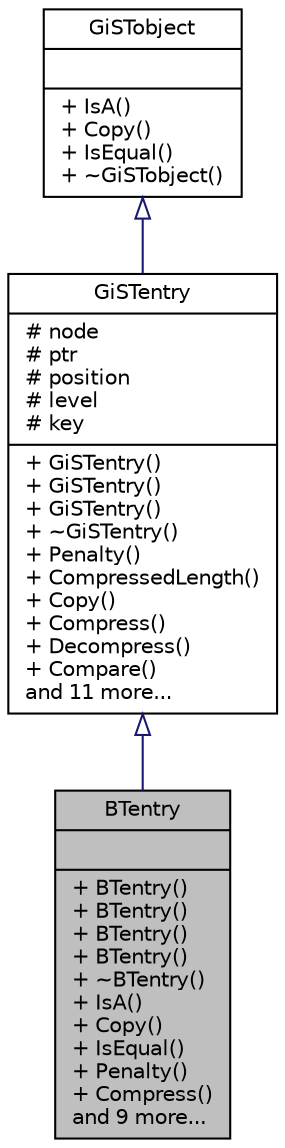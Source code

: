 digraph "BTentry"
{
 // INTERACTIVE_SVG=YES
 // LATEX_PDF_SIZE
  edge [fontname="Helvetica",fontsize="10",labelfontname="Helvetica",labelfontsize="10"];
  node [fontname="Helvetica",fontsize="10",shape=record];
  Node1 [label="{BTentry\n||+ BTentry()\l+ BTentry()\l+ BTentry()\l+ BTentry()\l+ ~BTentry()\l+ IsA()\l+ Copy()\l+ IsEqual()\l+ Penalty()\l+ Compress()\land 9 more...\l}",height=0.2,width=0.4,color="black", fillcolor="grey75", style="filled", fontcolor="black",tooltip=" "];
  Node2 -> Node1 [dir="back",color="midnightblue",fontsize="10",style="solid",arrowtail="onormal",fontname="Helvetica"];
  Node2 [label="{GiSTentry\n|# node\l# ptr\l# position\l# level\l# key\l|+ GiSTentry()\l+ GiSTentry()\l+ GiSTentry()\l+ ~GiSTentry()\l+ Penalty()\l+ CompressedLength()\l+ Copy()\l+ Compress()\l+ Decompress()\l+ Compare()\land 11 more...\l}",height=0.2,width=0.4,color="black", fillcolor="white", style="filled",URL="$classGiSTentry.html",tooltip=" "];
  Node3 -> Node2 [dir="back",color="midnightblue",fontsize="10",style="solid",arrowtail="onormal",fontname="Helvetica"];
  Node3 [label="{GiSTobject\n||+ IsA()\l+ Copy()\l+ IsEqual()\l+ ~GiSTobject()\l}",height=0.2,width=0.4,color="black", fillcolor="white", style="filled",URL="$classGiSTobject.html",tooltip=" "];
}
